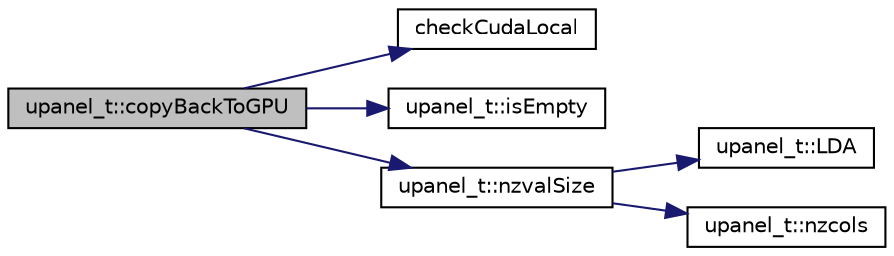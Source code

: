 digraph "upanel_t::copyBackToGPU"
{
 // LATEX_PDF_SIZE
  edge [fontname="Helvetica",fontsize="10",labelfontname="Helvetica",labelfontsize="10"];
  node [fontname="Helvetica",fontsize="10",shape=record];
  rankdir="LR";
  Node1 [label="upanel_t::copyBackToGPU",height=0.2,width=0.4,color="black", fillcolor="grey75", style="filled", fontcolor="black",tooltip=" "];
  Node1 -> Node2 [color="midnightblue",fontsize="10",style="solid",fontname="Helvetica"];
  Node2 [label="checkCudaLocal",height=0.2,width=0.4,color="black", fillcolor="white", style="filled",URL="$lupanels_8hpp.html#acecc9aa0f08730077ae153bf1ed2e81f",tooltip=" "];
  Node1 -> Node3 [color="midnightblue",fontsize="10",style="solid",fontname="Helvetica"];
  Node3 [label="upanel_t::isEmpty",height=0.2,width=0.4,color="black", fillcolor="white", style="filled",URL="$classupanel__t.html#a80066874decec3ee7585ac9b58c18da1",tooltip=" "];
  Node1 -> Node4 [color="midnightblue",fontsize="10",style="solid",fontname="Helvetica"];
  Node4 [label="upanel_t::nzvalSize",height=0.2,width=0.4,color="black", fillcolor="white", style="filled",URL="$classupanel__t.html#a69b963eef2972bf417bbaceee35ce59f",tooltip=" "];
  Node4 -> Node5 [color="midnightblue",fontsize="10",style="solid",fontname="Helvetica"];
  Node5 [label="upanel_t::LDA",height=0.2,width=0.4,color="black", fillcolor="white", style="filled",URL="$classupanel__t.html#a059f730a6636e4042daf3f2e5a6b70d8",tooltip=" "];
  Node4 -> Node6 [color="midnightblue",fontsize="10",style="solid",fontname="Helvetica"];
  Node6 [label="upanel_t::nzcols",height=0.2,width=0.4,color="black", fillcolor="white", style="filled",URL="$classupanel__t.html#a76de7f7433a85878fcc7890a470f7aaf",tooltip=" "];
}
